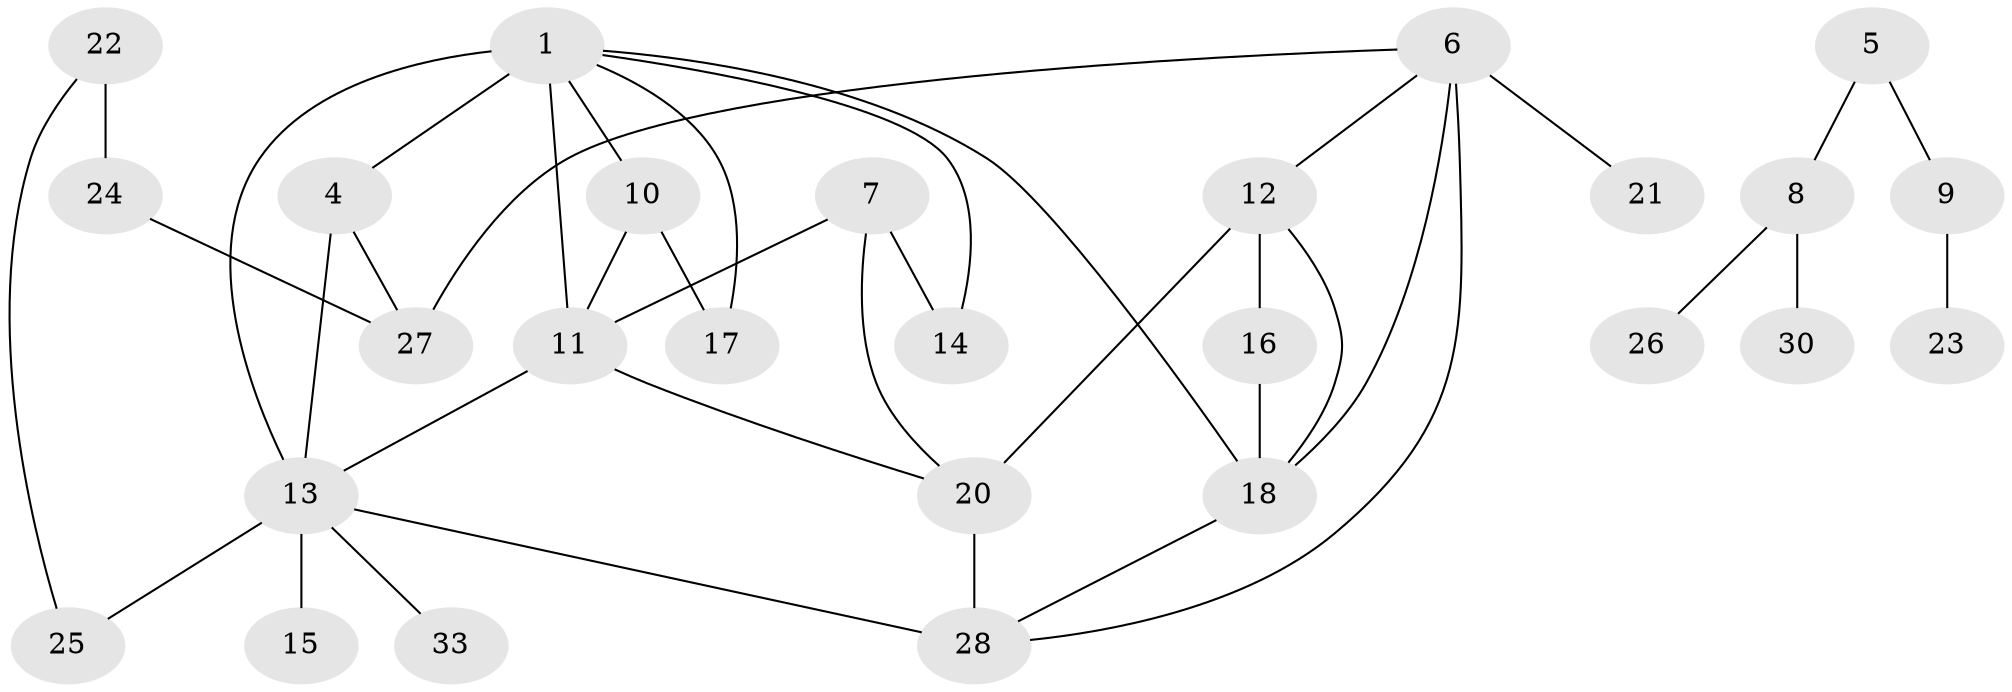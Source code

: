 // original degree distribution, {2: 0.22388059701492538, 0: 0.08955223880597014, 1: 0.31343283582089554, 3: 0.16417910447761194, 4: 0.1044776119402985, 5: 0.05970149253731343, 6: 0.04477611940298507}
// Generated by graph-tools (version 1.1) at 2025/33/03/09/25 02:33:28]
// undirected, 27 vertices, 39 edges
graph export_dot {
graph [start="1"]
  node [color=gray90,style=filled];
  1;
  4;
  5;
  6;
  7;
  8;
  9;
  10;
  11;
  12;
  13;
  14;
  15;
  16;
  17;
  18;
  20;
  21;
  22;
  23;
  24;
  25;
  26;
  27;
  28;
  30;
  33;
  1 -- 4 [weight=1.0];
  1 -- 10 [weight=1.0];
  1 -- 11 [weight=2.0];
  1 -- 13 [weight=1.0];
  1 -- 14 [weight=1.0];
  1 -- 17 [weight=1.0];
  1 -- 18 [weight=1.0];
  4 -- 13 [weight=1.0];
  4 -- 27 [weight=1.0];
  5 -- 8 [weight=1.0];
  5 -- 9 [weight=1.0];
  6 -- 12 [weight=1.0];
  6 -- 18 [weight=1.0];
  6 -- 21 [weight=1.0];
  6 -- 27 [weight=1.0];
  6 -- 28 [weight=1.0];
  7 -- 11 [weight=1.0];
  7 -- 14 [weight=1.0];
  7 -- 20 [weight=1.0];
  8 -- 26 [weight=1.0];
  8 -- 30 [weight=1.0];
  9 -- 23 [weight=1.0];
  10 -- 11 [weight=1.0];
  10 -- 17 [weight=1.0];
  11 -- 13 [weight=1.0];
  11 -- 20 [weight=1.0];
  12 -- 16 [weight=3.0];
  12 -- 18 [weight=1.0];
  12 -- 20 [weight=1.0];
  13 -- 15 [weight=2.0];
  13 -- 25 [weight=1.0];
  13 -- 28 [weight=1.0];
  13 -- 33 [weight=1.0];
  16 -- 18 [weight=1.0];
  18 -- 28 [weight=1.0];
  20 -- 28 [weight=2.0];
  22 -- 24 [weight=2.0];
  22 -- 25 [weight=1.0];
  24 -- 27 [weight=1.0];
}
